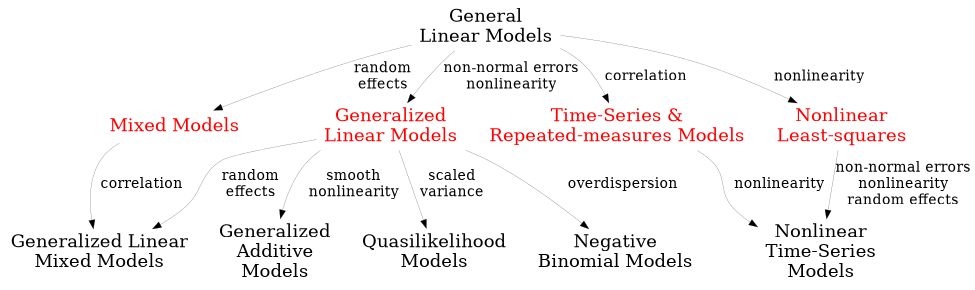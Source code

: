                     /* reg-models.dot, 27 Dec 15 */

digraph G {

   rankdir = TB;
   ranksep = 0.3;
   arrowsize=0.2;
   size = "6.5,6.5";
   edge [fontsize = 16, penwidth=0.2];
   node [color = white, shape = plaintext, fontsize = 20];

   general_linear_models -> generalized_linear_models[label="non-normal errors\nnonlinearity"] ;
   general_linear_models -> nonlinear_least_squares[label="nonlinearity"] ;
   general_linear_models -> mixed_models[label="random\neffects"] ;
   general_linear_models -> repeated_measures_models_time_series[label="correlation"] ;

   generalized_linear_models -> generalized_additive_models[label="smooth\nnonlinearity"] ;
   generalized_linear_models -> quasilikelihood_models[label="scaled\nvariance"] ;
   generalized_linear_models -> negative_binomial_models[label=" overdispersion"] ;
   generalized_linear_models -> generalized_linear_mixed_models[label="random\neffects"] ;

   repeated_measures_models_time_series -> nonlinear_time_series_models[label="nonlinearity"] ;

   mixed_models -> generalized_linear_mixed_models[label="correlation"] ;

   nonlinear_least_squares -> nonlinear_time_series_models[label="non-normal errors\nnonlinearity\nrandom effects"] ;

   { rank=same;
   rankdir = LR;

   generalized_additive_models[label="Generalized\nAdditive\nModels"] ;
   quasilikelihood_models[label="Quasilikelihood\nModels"] ;
   negative_binomial_models[label="Negative\nBinomial Models"] ;
   generalized_linear_mixed_models[label="Generalized Linear\nMixed Models"] ;
   }

   { /* rank=same;
   rankdir = TB; */

   repeated_measures_models_time_series[label="Time-Series \&\nRepeated-measures Models", fontcolor="red"] ;
   mixed_models[label="Mixed Models", fontcolor="red"] ;
   nonlinear_time_series_models[label="Nonlinear\nTime-Series\nModels"] ;
   }


   general_linear_models[label="General\nLinear Models"] ;

   generalized_linear_models[label="Generalized\nLinear Models", fontcolor="red"] ;

   nonlinear_least_squares[label="Nonlinear\nLeast-squares", fontcolor="red"] ;

}

